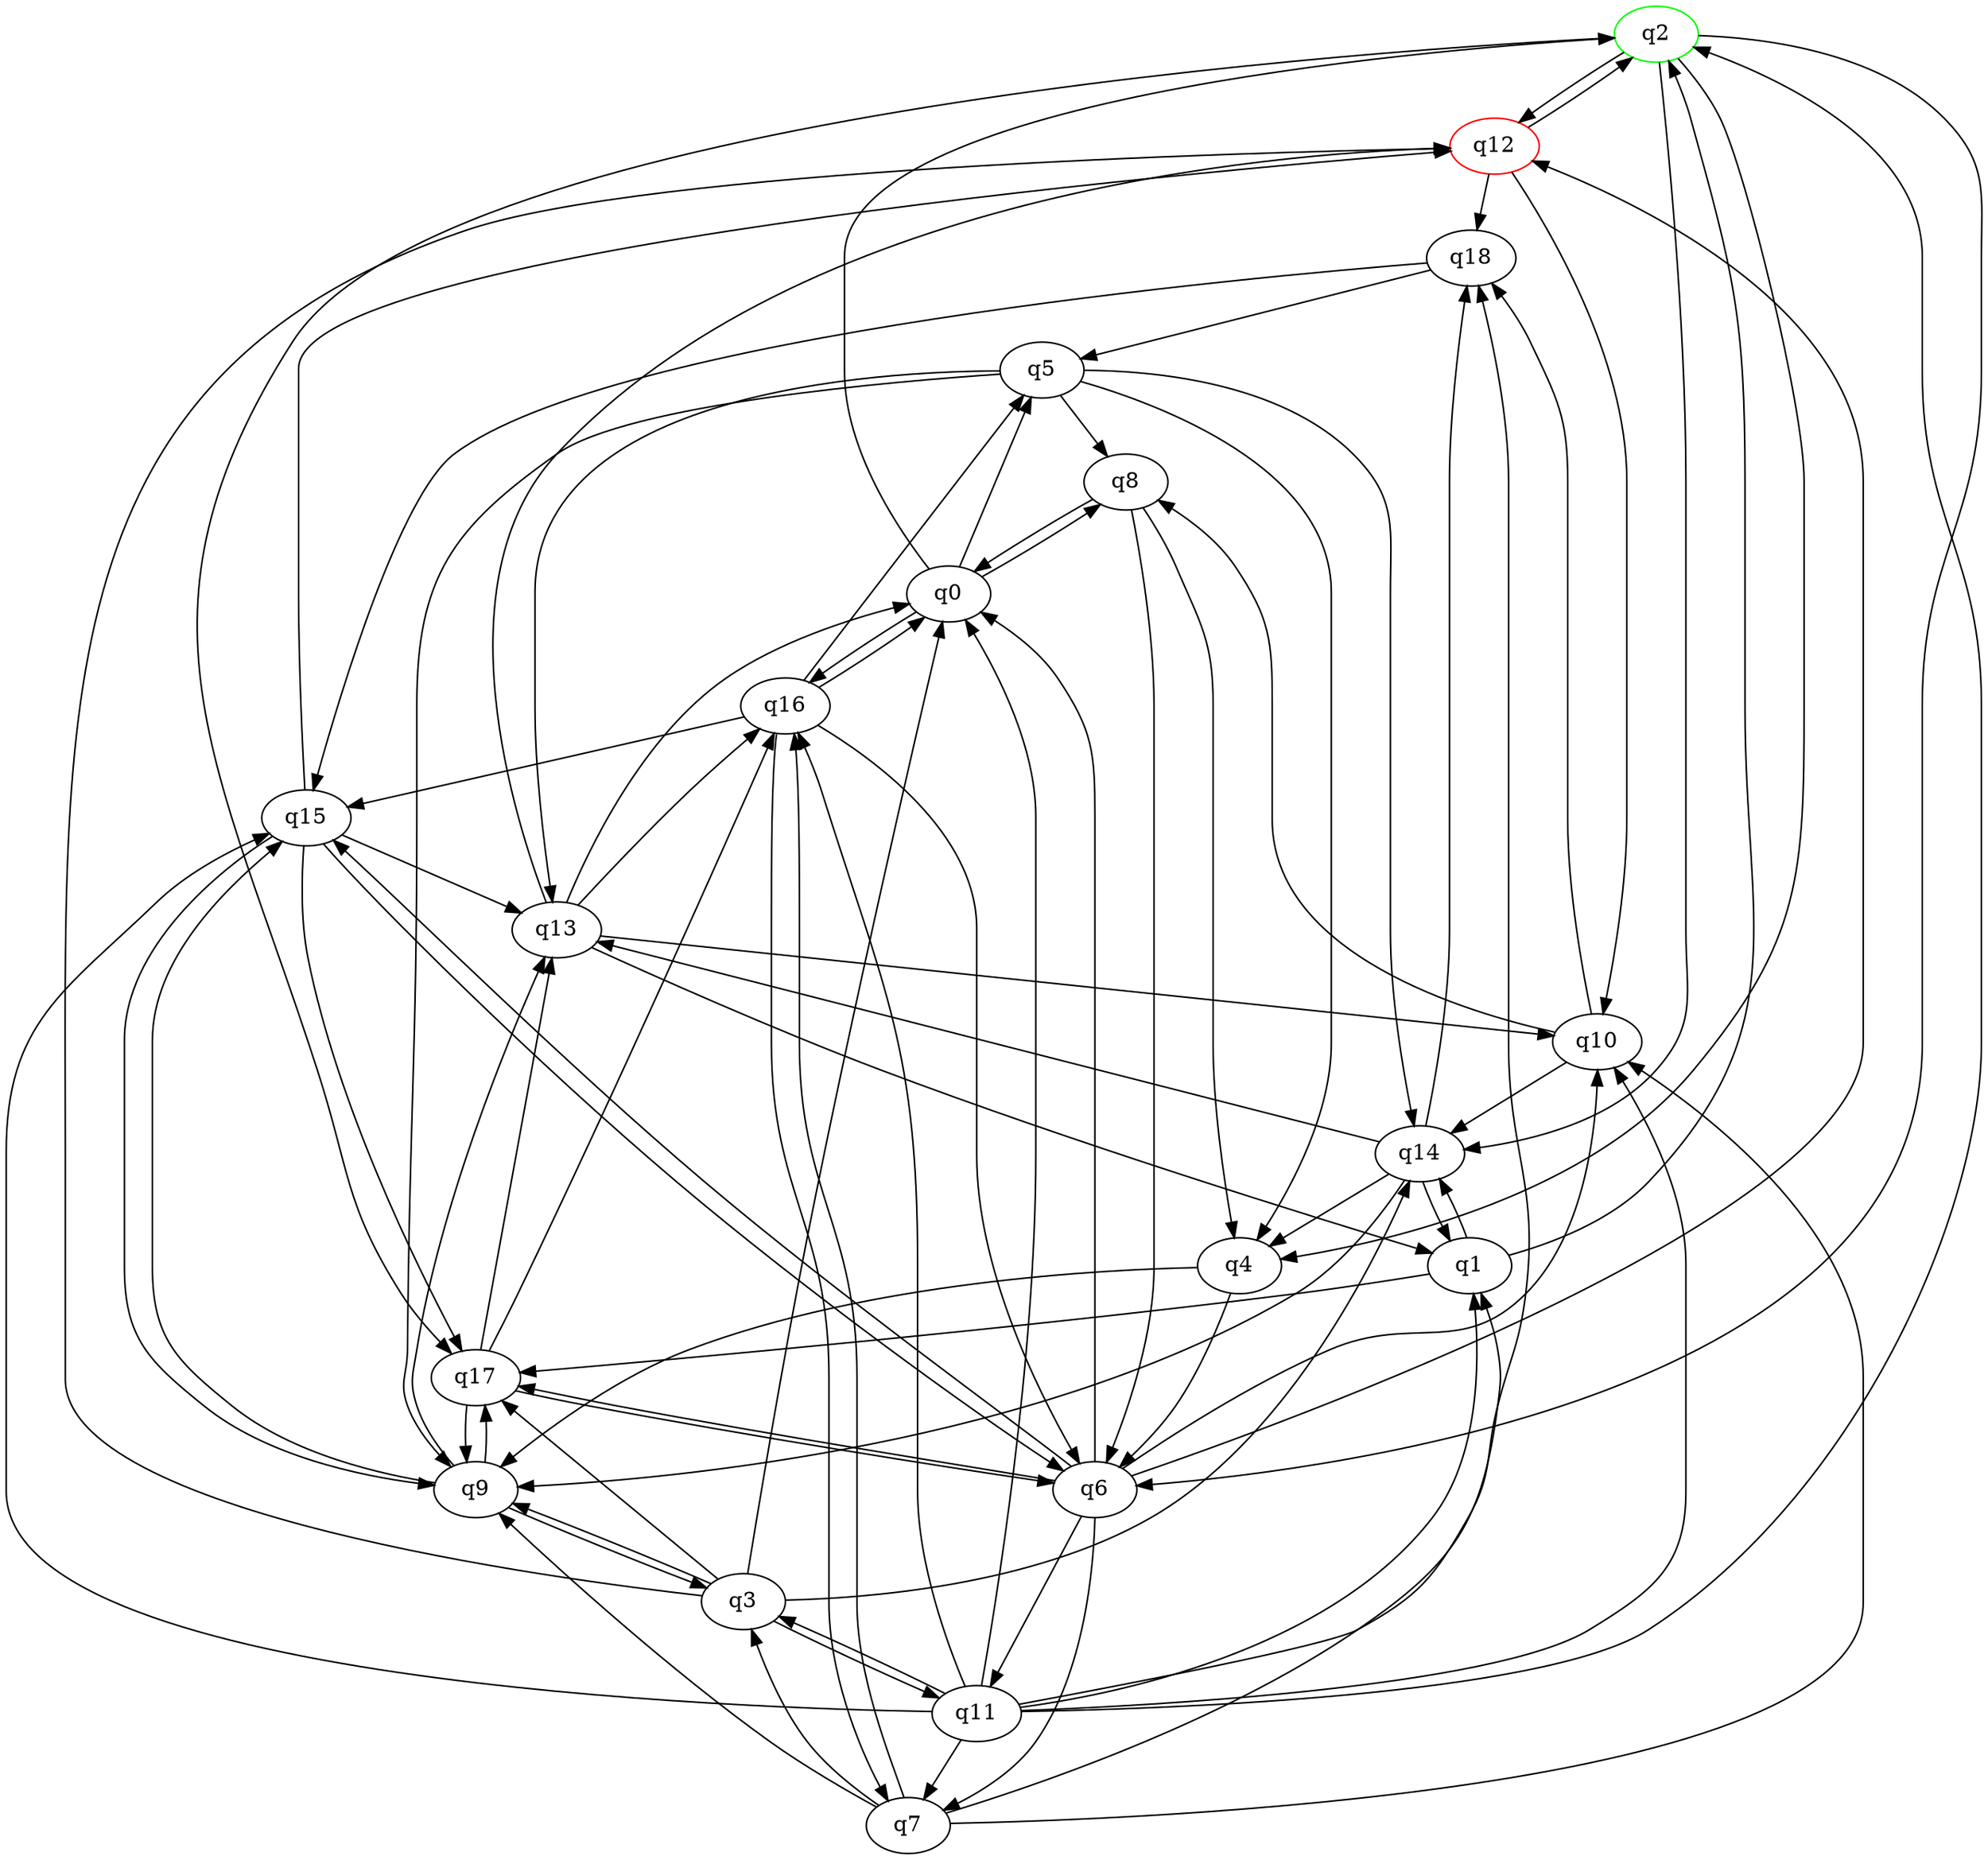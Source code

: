 digraph A{
q2 [initial=1,color=green];
q12 [final=1,color=red];
q0 -> q2;
q0 -> q5;
q0 -> q8;
q0 -> q16;
q1 -> q2;
q1 -> q14;
q1 -> q17;
q2 -> q4;
q2 -> q6;
q2 -> q12;
q2 -> q14;
q2 -> q17;
q3 -> q0;
q3 -> q9;
q3 -> q11;
q3 -> q12;
q3 -> q14;
q3 -> q17;
q4 -> q6;
q4 -> q9;
q5 -> q4;
q5 -> q8;
q5 -> q9;
q5 -> q13;
q5 -> q14;
q6 -> q0;
q6 -> q7;
q6 -> q10;
q6 -> q11;
q6 -> q12;
q6 -> q15;
q6 -> q17;
q7 -> q1;
q7 -> q3;
q7 -> q9;
q7 -> q10;
q7 -> q16;
q8 -> q0;
q8 -> q4;
q8 -> q6;
q9 -> q3;
q9 -> q13;
q9 -> q15;
q9 -> q17;
q10 -> q8;
q10 -> q14;
q10 -> q18;
q11 -> q0;
q11 -> q1;
q11 -> q2;
q11 -> q3;
q11 -> q7;
q11 -> q10;
q11 -> q15;
q11 -> q16;
q11 -> q18;
q12 -> q2;
q12 -> q10;
q12 -> q18;
q13 -> q0;
q13 -> q1;
q13 -> q10;
q13 -> q12;
q13 -> q16;
q14 -> q1;
q14 -> q4;
q14 -> q9;
q14 -> q13;
q14 -> q18;
q15 -> q6;
q15 -> q9;
q15 -> q12;
q15 -> q13;
q15 -> q17;
q16 -> q0;
q16 -> q5;
q16 -> q6;
q16 -> q7;
q16 -> q15;
q17 -> q6;
q17 -> q9;
q17 -> q13;
q17 -> q16;
q18 -> q5;
q18 -> q15;
}